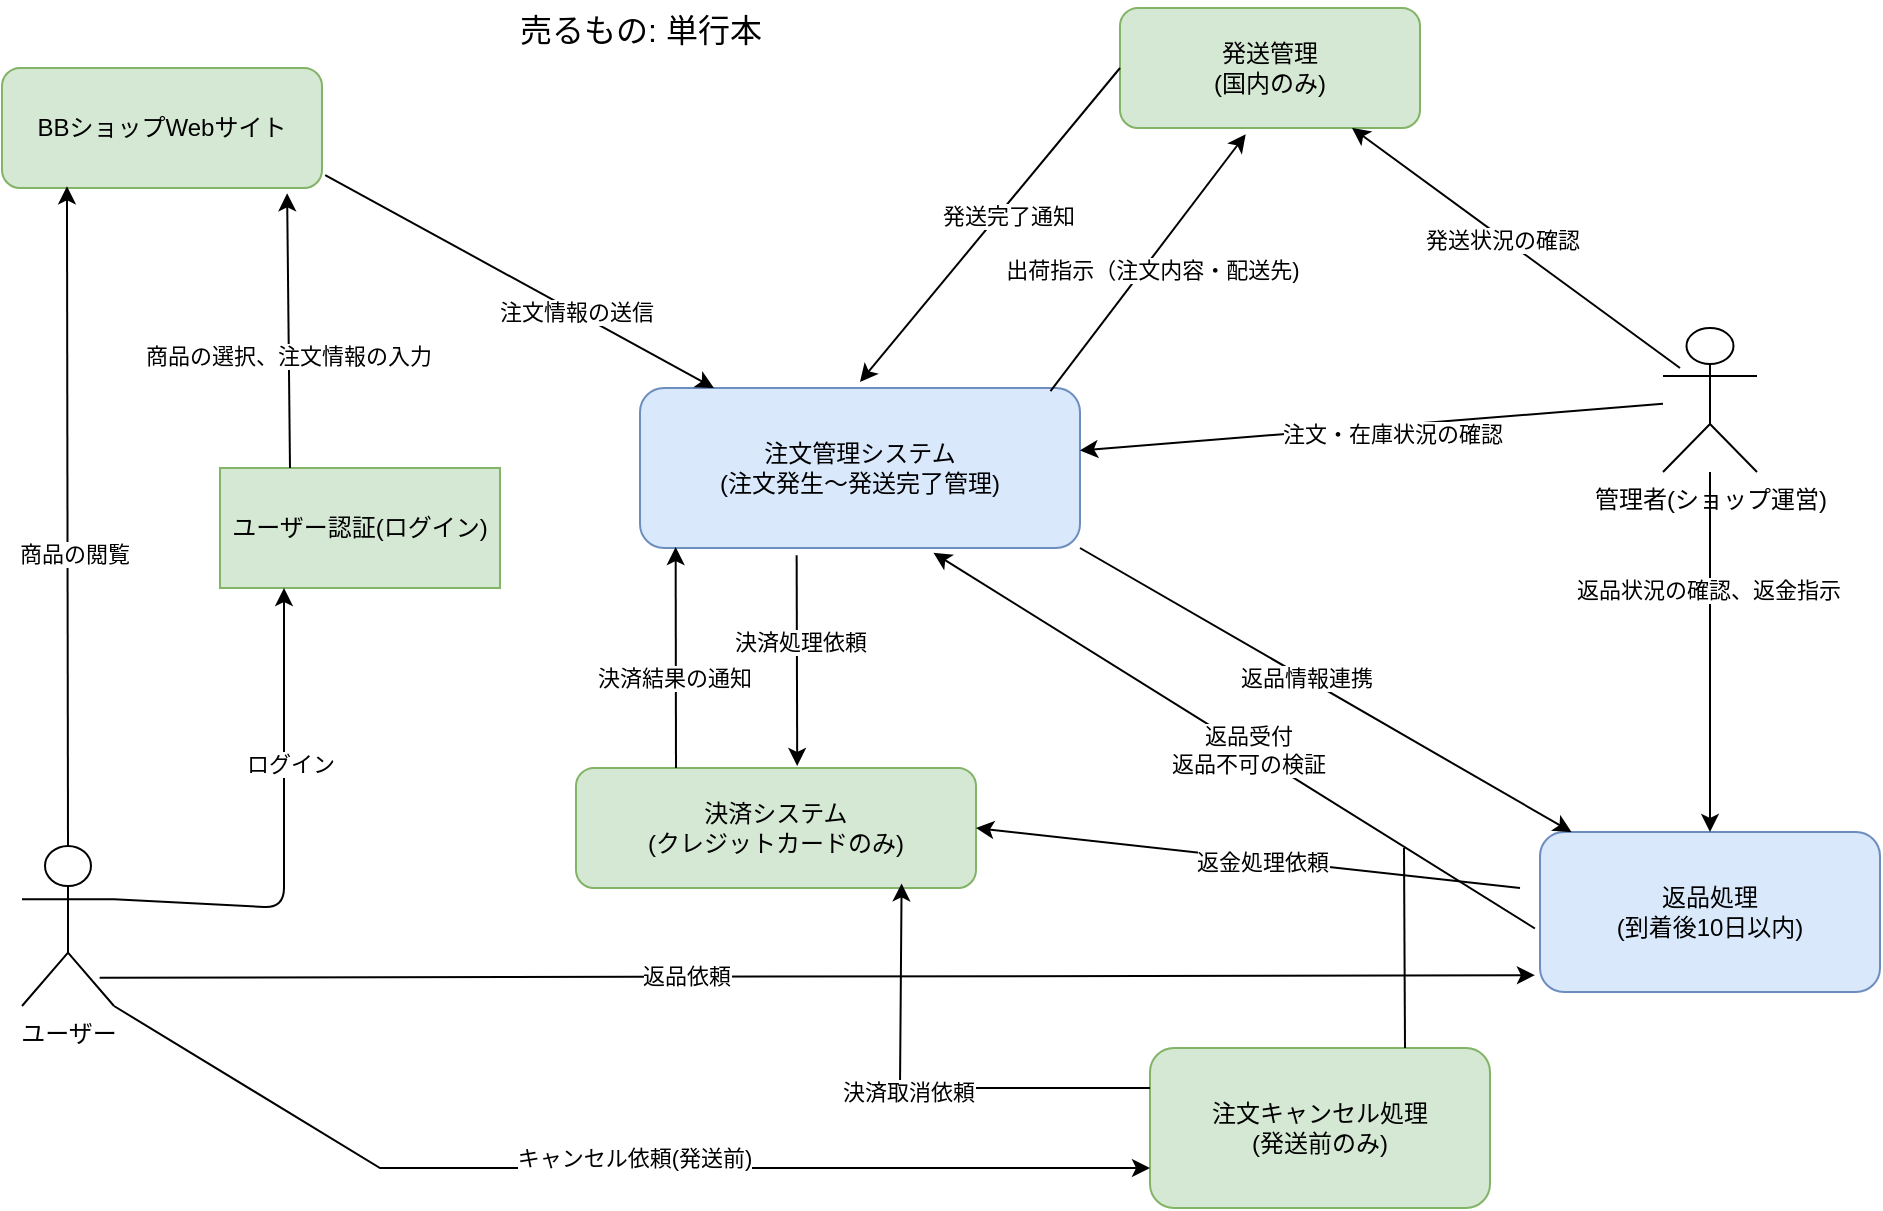 <mxfile>
    <diagram id="orderSystem" name="BBショップ注文管理システム">
        <mxGraphModel dx="492" dy="467" grid="1" gridSize="10" guides="1" tooltips="1" connect="1" arrows="1" fold="1" page="1" pageScale="1" pageWidth="827" pageHeight="1169" math="0" shadow="0">
            <root>
                <mxCell id="0"/>
                <mxCell id="1" parent="0"/>
                <mxCell id="website" value="BBショップWebサイト" style="shape=rectangle;rounded=1;whiteSpace=wrap;html=1;fillColor=#d5e8d4;strokeColor=#82b366;" parent="1" vertex="1">
                    <mxGeometry x="31" y="140" width="160" height="60" as="geometry"/>
                </mxCell>
                <mxCell id="orderSystemBox" value="注文管理システム&#xa;(注文発生～発送完了管理)" style="shape=rectangle;rounded=1;whiteSpace=wrap;html=1;fillColor=#dae8fc;strokeColor=#6c8ebf;" parent="1" vertex="1">
                    <mxGeometry x="350" y="300" width="220" height="80" as="geometry"/>
                </mxCell>
                <mxCell id="payment" value="決済システム&#xa;(クレジットカードのみ)" style="shape=rectangle;rounded=1;whiteSpace=wrap;html=1;fillColor=#d5e8d4;strokeColor=#82b366;" parent="1" vertex="1">
                    <mxGeometry x="318" y="490" width="200" height="60" as="geometry"/>
                </mxCell>
                <mxCell id="shipping" value="発送管理&#xa;(国内のみ)" style="shape=rectangle;rounded=1;whiteSpace=wrap;html=1;fillColor=#d5e8d4;strokeColor=#82b366;" parent="1" vertex="1">
                    <mxGeometry x="590" y="110" width="150" height="60" as="geometry"/>
                </mxCell>
                <mxCell id="return" value="返品処理&lt;br&gt;(到着後10日以内)" style="shape=rectangle;rounded=1;whiteSpace=wrap;html=1;fillColor=#dae8fc;strokeColor=#6c8ebf;" parent="1" vertex="1">
                    <mxGeometry x="800" y="522" width="170" height="80" as="geometry"/>
                </mxCell>
                <mxCell id="edge1" style="exitX=0.5;exitY=0;exitDx=0;exitDy=0;exitPerimeter=0;entryX=0.203;entryY=0.986;entryDx=0;entryDy=0;entryPerimeter=0;" parent="1" source="uSMqebVrDV0d1Eh629MW-26" target="website" edge="1">
                    <mxGeometry relative="1" as="geometry">
                        <mxPoint x="214.926" y="545" as="sourcePoint"/>
                    </mxGeometry>
                </mxCell>
                <mxCell id="uSMqebVrDV0d1Eh629MW-1" value="商品の閲覧" style="edgeLabel;html=1;align=center;verticalAlign=middle;resizable=0;points=[];" parent="edge1" vertex="1" connectable="0">
                    <mxGeometry x="-0.116" y="-3" relative="1" as="geometry">
                        <mxPoint as="offset"/>
                    </mxGeometry>
                </mxCell>
                <mxCell id="edge2" style="exitX=1.01;exitY=0.892;exitDx=0;exitDy=0;exitPerimeter=0;" parent="1" source="website" target="orderSystemBox" edge="1">
                    <mxGeometry relative="1" as="geometry"/>
                </mxCell>
                <mxCell id="uSMqebVrDV0d1Eh629MW-2" value="注文情報の送信" style="edgeLabel;html=1;align=center;verticalAlign=middle;resizable=0;points=[];" parent="edge2" vertex="1" connectable="0">
                    <mxGeometry x="0.289" relative="1" as="geometry">
                        <mxPoint as="offset"/>
                    </mxGeometry>
                </mxCell>
                <mxCell id="edge3" style="exitX=0.356;exitY=1.046;exitDx=0;exitDy=0;exitPerimeter=0;entryX=0.553;entryY=-0.017;entryDx=0;entryDy=0;entryPerimeter=0;" parent="1" source="orderSystemBox" target="payment" edge="1">
                    <mxGeometry relative="1" as="geometry"/>
                </mxCell>
                <mxCell id="uSMqebVrDV0d1Eh629MW-4" value="Text" style="edgeLabel;html=1;align=center;verticalAlign=middle;resizable=0;points=[];" parent="edge3" vertex="1" connectable="0">
                    <mxGeometry x="-0.183" y="1" relative="1" as="geometry">
                        <mxPoint as="offset"/>
                    </mxGeometry>
                </mxCell>
                <mxCell id="uSMqebVrDV0d1Eh629MW-5" value="決済処理依頼" style="edgeLabel;html=1;align=center;verticalAlign=middle;resizable=0;points=[];" parent="edge3" vertex="1" connectable="0">
                    <mxGeometry x="-0.183" y="1" relative="1" as="geometry">
                        <mxPoint as="offset"/>
                    </mxGeometry>
                </mxCell>
                <mxCell id="edge4" style="exitX=0.933;exitY=0.02;exitDx=0;exitDy=0;exitPerimeter=0;entryX=0.419;entryY=1.053;entryDx=0;entryDy=0;entryPerimeter=0;" parent="1" source="orderSystemBox" target="shipping" edge="1">
                    <mxGeometry relative="1" as="geometry"/>
                </mxCell>
                <mxCell id="uSMqebVrDV0d1Eh629MW-10" value="出荷指示（注文内容・配送先)" style="edgeLabel;html=1;align=center;verticalAlign=middle;resizable=0;points=[];" parent="edge4" vertex="1" connectable="0">
                    <mxGeometry x="-0.026" y="-2" relative="1" as="geometry">
                        <mxPoint x="1" as="offset"/>
                    </mxGeometry>
                </mxCell>
                <mxCell id="edge5" style="exitX=1;exitY=1;exitDx=0;exitDy=0;" parent="1" source="orderSystemBox" target="return" edge="1">
                    <mxGeometry relative="1" as="geometry"/>
                </mxCell>
                <mxCell id="uSMqebVrDV0d1Eh629MW-3" value="返品情報連携" style="edgeLabel;html=1;align=center;verticalAlign=middle;resizable=0;points=[];" parent="edge5" vertex="1" connectable="0">
                    <mxGeometry x="-0.084" relative="1" as="geometry">
                        <mxPoint as="offset"/>
                    </mxGeometry>
                </mxCell>
                <mxCell id="edge6" style="" parent="1" source="uSMqebVrDV0d1Eh629MW-57" target="orderSystemBox" edge="1">
                    <mxGeometry relative="1" as="geometry">
                        <mxPoint x="810" y="323.529" as="sourcePoint"/>
                    </mxGeometry>
                </mxCell>
                <mxCell id="uSMqebVrDV0d1Eh629MW-16" value="注文・在庫状況の確認" style="edgeLabel;html=1;align=center;verticalAlign=middle;resizable=0;points=[];" parent="edge6" vertex="1" connectable="0">
                    <mxGeometry x="-0.066" y="4" relative="1" as="geometry">
                        <mxPoint as="offset"/>
                    </mxGeometry>
                </mxCell>
                <mxCell id="edge7" style="exitX=0.181;exitY=0.278;exitDx=0;exitDy=0;exitPerimeter=0;" parent="1" source="uSMqebVrDV0d1Eh629MW-57" target="shipping" edge="1">
                    <mxGeometry relative="1" as="geometry">
                        <mxPoint x="848.333" y="290.0" as="sourcePoint"/>
                    </mxGeometry>
                </mxCell>
                <mxCell id="uSMqebVrDV0d1Eh629MW-51" value="発送状況の確認" style="edgeLabel;html=1;align=center;verticalAlign=middle;resizable=0;points=[];" parent="edge7" vertex="1" connectable="0">
                    <mxGeometry x="0.081" y="1" relative="1" as="geometry">
                        <mxPoint as="offset"/>
                    </mxGeometry>
                </mxCell>
                <mxCell id="edge8" style="" parent="1" source="uSMqebVrDV0d1Eh629MW-57" target="return" edge="1">
                    <mxGeometry relative="1" as="geometry">
                        <mxPoint x="885" y="350.0" as="sourcePoint"/>
                    </mxGeometry>
                </mxCell>
                <mxCell id="uSMqebVrDV0d1Eh629MW-17" value="返品状況の確認、返金指示" style="edgeLabel;html=1;align=center;verticalAlign=middle;resizable=0;points=[];" parent="edge8" vertex="1" connectable="0">
                    <mxGeometry x="-0.347" y="-1" relative="1" as="geometry">
                        <mxPoint as="offset"/>
                    </mxGeometry>
                </mxCell>
                <mxCell id="uSMqebVrDV0d1Eh629MW-6" style="entryX=0.081;entryY=0.994;entryDx=0;entryDy=0;entryPerimeter=0;exitX=0.25;exitY=0;exitDx=0;exitDy=0;" parent="1" source="payment" target="orderSystemBox" edge="1">
                    <mxGeometry relative="1" as="geometry">
                        <mxPoint x="319" y="390" as="sourcePoint"/>
                        <mxPoint x="240" y="450" as="targetPoint"/>
                    </mxGeometry>
                </mxCell>
                <mxCell id="uSMqebVrDV0d1Eh629MW-7" value="決済結果の通知" style="edgeLabel;html=1;align=center;verticalAlign=middle;resizable=0;points=[];" parent="uSMqebVrDV0d1Eh629MW-6" vertex="1" connectable="0">
                    <mxGeometry x="-0.183" y="1" relative="1" as="geometry">
                        <mxPoint as="offset"/>
                    </mxGeometry>
                </mxCell>
                <mxCell id="uSMqebVrDV0d1Eh629MW-13" style="exitX=0;exitY=0.5;exitDx=0;exitDy=0;" parent="1" source="shipping" edge="1">
                    <mxGeometry relative="1" as="geometry">
                        <mxPoint x="460" y="307" as="sourcePoint"/>
                        <mxPoint x="460" y="297" as="targetPoint"/>
                    </mxGeometry>
                </mxCell>
                <mxCell id="uSMqebVrDV0d1Eh629MW-14" value="&lt;span style=&quot;color: rgba(0, 0, 0, 0); font-family: monospace; font-size: 0px; text-align: start; background-color: rgb(236, 236, 236);&quot;&gt;%3CmxGraphModel%3E%3Croot%3E%3CmxCell%20id%3D%220%22%2F%3E%3CmxCell%20id%3D%221%22%20parent%3D%220%22%2F%3E%3CmxCell%20id%3D%222%22%20style%3D%22exitX%3D0.818%3BexitY%3D-0.043%3BexitDx%3D0%3BexitDy%3D0%3BexitPerimeter%3D0%3B%22%20edge%3D%221%22%20parent%3D%221%22%3E%3CmxGeometry%20relative%3D%221%22%20as%3D%22geometry%22%3E%3CmxPoint%20x%3D%22530%22%20y%3D%22297%22%20as%3D%22sourcePoint%22%2F%3E%3CmxPoint%20x%3D%22602%22%20y%3D%22130%22%20as%3D%22targetPoint%22%2F%3E%3C%2FmxGeometry%3E%3C%2FmxCell%3E%3CmxCell%20id%3D%223%22%20value%3D%22%E5%87%BA%E8%8D%B7%E6%8C%87%E7%A4%BA%EF%BC%88%E6%B3%A8%E6%96%87%E5%86%85%E5%AE%B9%E3%83%BB%E9%85%8D%E9%80%81%E5%85%88)%22%20style%3D%22edgeLabel%3Bhtml%3D1%3Balign%3Dcenter%3BverticalAlign%3Dmiddle%3Bresizable%3D0%3Bpoints%3D%5B%5D%3B%22%20vertex%3D%221%22%20connectable%3D%220%22%20parent%3D%222%22%3E%3CmxGeometry%20x%3D%22-0.026%22%20y%3D%22-2%22%20relative%3D%221%22%20as%3D%22geometry%22%3E%3CmxPoint%20x%3D%221%22%20as%3D%22offset%22%2F%3E%3C%2FmxGeometry%3E%3C%2FmxCell%3E%3C%2Froot%3E%3C%2FmxGraphModel%3E&lt;/span&gt;" style="edgeLabel;html=1;align=center;verticalAlign=middle;resizable=0;points=[];" parent="uSMqebVrDV0d1Eh629MW-13" vertex="1" connectable="0">
                    <mxGeometry x="-0.026" y="-2" relative="1" as="geometry">
                        <mxPoint x="1" as="offset"/>
                    </mxGeometry>
                </mxCell>
                <mxCell id="uSMqebVrDV0d1Eh629MW-15" value="発送完了通知" style="edgeLabel;html=1;align=center;verticalAlign=middle;resizable=0;points=[];" parent="uSMqebVrDV0d1Eh629MW-13" vertex="1" connectable="0">
                    <mxGeometry x="-0.099" y="3" relative="1" as="geometry">
                        <mxPoint y="1" as="offset"/>
                    </mxGeometry>
                </mxCell>
                <mxCell id="uSMqebVrDV0d1Eh629MW-18" style="entryX=0.667;entryY=1.03;entryDx=0;entryDy=0;exitX=-0.015;exitY=0.603;exitDx=0;exitDy=0;exitPerimeter=0;entryPerimeter=0;" parent="1" source="return" target="orderSystemBox" edge="1">
                    <mxGeometry relative="1" as="geometry">
                        <mxPoint x="790" y="480" as="sourcePoint"/>
                        <mxPoint x="890" y="546" as="targetPoint"/>
                    </mxGeometry>
                </mxCell>
                <mxCell id="uSMqebVrDV0d1Eh629MW-19" value="&lt;span style=&quot;color: rgba(0, 0, 0, 0); font-family: monospace; font-size: 0px; text-align: start; background-color: rgb(236, 236, 236);&quot;&gt;%3CmxGraphModel%3E%3Croot%3E%3CmxCell%20id%3D%220%22%2F%3E%3CmxCell%20id%3D%221%22%20parent%3D%220%22%2F%3E%3CmxCell%20id%3D%222%22%20edge%3D%221%22%20parent%3D%221%22%3E%3CmxGeometry%20relative%3D%221%22%20as%3D%22geometry%22%3E%3CmxPoint%20x%3D%22570%22%20y%3D%22376%22%20as%3D%22sourcePoint%22%2F%3E%3CmxPoint%20x%3D%22800%22%20y%3D%22452%22%20as%3D%22targetPoint%22%2F%3E%3C%2FmxGeometry%3E%3C%2FmxCell%3E%3CmxCell%20id%3D%223%22%20value%3D%22%E8%BF%94%E5%93%81%E4%BE%9D%E9%A0%BC%E3%81%AE%E9%80%9A%E7%9F%A5%22%20style%3D%22edgeLabel%3Bhtml%3D1%3Balign%3Dcenter%3BverticalAlign%3Dmiddle%3Bresizable%3D0%3Bpoints%3D%5B%5D%3B%22%20vertex%3D%221%22%20connectable%3D%220%22%20parent%3D%222%22%3E%3CmxGeometry%20x%3D%22-0.084%22%20relative%3D%221%22%20as%3D%22geometry%22%3E%3CmxPoint%20as%3D%22offset%22%2F%3E%3C%2FmxGeometry%3E%3C%2FmxCell%3E%3C%2Froot%3E%3C%2FmxGraphModel%3E&lt;/span&gt;" style="edgeLabel;html=1;align=center;verticalAlign=middle;resizable=0;points=[];" parent="uSMqebVrDV0d1Eh629MW-18" vertex="1" connectable="0">
                    <mxGeometry x="-0.084" relative="1" as="geometry">
                        <mxPoint as="offset"/>
                    </mxGeometry>
                </mxCell>
                <mxCell id="uSMqebVrDV0d1Eh629MW-20" value="返品受付&lt;div&gt;返品不可の検証&lt;/div&gt;" style="edgeLabel;html=1;align=center;verticalAlign=middle;resizable=0;points=[];" parent="uSMqebVrDV0d1Eh629MW-18" vertex="1" connectable="0">
                    <mxGeometry x="-0.051" relative="1" as="geometry">
                        <mxPoint x="-1" as="offset"/>
                    </mxGeometry>
                </mxCell>
                <mxCell id="uSMqebVrDV0d1Eh629MW-23" style="entryX=-0.015;entryY=0.895;entryDx=0;entryDy=0;entryPerimeter=0;exitX=0.844;exitY=0.824;exitDx=0;exitDy=0;exitPerimeter=0;" parent="1" source="uSMqebVrDV0d1Eh629MW-26" target="return" edge="1">
                    <mxGeometry relative="1" as="geometry">
                        <mxPoint x="275" y="570" as="sourcePoint"/>
                        <mxPoint x="402" y="600" as="targetPoint"/>
                    </mxGeometry>
                </mxCell>
                <mxCell id="uSMqebVrDV0d1Eh629MW-24" value="返品依頼" style="edgeLabel;html=1;align=center;verticalAlign=middle;resizable=0;points=[];" parent="uSMqebVrDV0d1Eh629MW-23" vertex="1" connectable="0">
                    <mxGeometry x="-0.183" y="1" relative="1" as="geometry">
                        <mxPoint as="offset"/>
                    </mxGeometry>
                </mxCell>
                <mxCell id="uSMqebVrDV0d1Eh629MW-26" value="ユーザー" style="shape=umlActor;verticalLabelPosition=bottom;verticalAlign=top;html=1;outlineConnect=0;" parent="1" vertex="1">
                    <mxGeometry x="41" y="529" width="46" height="80" as="geometry"/>
                </mxCell>
                <mxCell id="uSMqebVrDV0d1Eh629MW-29" value="ユーザー認証(ログイン)" style="rounded=0;whiteSpace=wrap;html=1;fillColor=#d5e8d4;strokeColor=#82b366;" parent="1" vertex="1">
                    <mxGeometry x="140" y="340" width="140" height="60" as="geometry"/>
                </mxCell>
                <mxCell id="uSMqebVrDV0d1Eh629MW-32" style="exitX=0.25;exitY=0;exitDx=0;exitDy=0;entryX=0.891;entryY=1.044;entryDx=0;entryDy=0;entryPerimeter=0;" parent="1" source="uSMqebVrDV0d1Eh629MW-29" target="website" edge="1">
                    <mxGeometry relative="1" as="geometry">
                        <mxPoint x="180" y="310" as="sourcePoint"/>
                        <mxPoint x="180" y="200" as="targetPoint"/>
                    </mxGeometry>
                </mxCell>
                <mxCell id="uSMqebVrDV0d1Eh629MW-33" value="商品の選択、注文情報の入力" style="edgeLabel;html=1;align=center;verticalAlign=middle;resizable=0;points=[];" parent="uSMqebVrDV0d1Eh629MW-32" vertex="1" connectable="0">
                    <mxGeometry x="-0.183" y="1" relative="1" as="geometry">
                        <mxPoint as="offset"/>
                    </mxGeometry>
                </mxCell>
                <mxCell id="uSMqebVrDV0d1Eh629MW-34" style="entryX=0.25;entryY=1;entryDx=0;entryDy=0;exitX=1;exitY=0.333;exitDx=0;exitDy=0;exitPerimeter=0;" parent="1" source="uSMqebVrDV0d1Eh629MW-26" edge="1">
                    <mxGeometry relative="1" as="geometry">
                        <mxPoint x="107" y="560" as="sourcePoint"/>
                        <mxPoint x="172" y="400" as="targetPoint"/>
                        <Array as="points">
                            <mxPoint x="172" y="560"/>
                        </Array>
                    </mxGeometry>
                </mxCell>
                <mxCell id="uSMqebVrDV0d1Eh629MW-50" value="ログイン" style="edgeLabel;html=1;align=center;verticalAlign=middle;resizable=0;points=[];" parent="uSMqebVrDV0d1Eh629MW-34" vertex="1" connectable="0">
                    <mxGeometry x="0.287" y="-3" relative="1" as="geometry">
                        <mxPoint as="offset"/>
                    </mxGeometry>
                </mxCell>
                <mxCell id="uSMqebVrDV0d1Eh629MW-37" value="&lt;font style=&quot;font-size: 16px;&quot;&gt;売るもの: 単行本&lt;/font&gt;" style="text;html=1;align=center;verticalAlign=middle;resizable=0;points=[];autosize=1;strokeColor=none;fillColor=default;" parent="1" vertex="1">
                    <mxGeometry x="280" y="106" width="140" height="30" as="geometry"/>
                </mxCell>
                <mxCell id="uSMqebVrDV0d1Eh629MW-44" value="注文キャンセル処理&lt;br&gt;(発送前のみ)" style="shape=rectangle;rounded=1;whiteSpace=wrap;html=1;fillColor=#d5e8d4;strokeColor=#82b366;" parent="1" vertex="1">
                    <mxGeometry x="605" y="630" width="170" height="80" as="geometry"/>
                </mxCell>
                <mxCell id="uSMqebVrDV0d1Eh629MW-45" value="" style="endArrow=none;html=1;rounded=0;exitX=0.75;exitY=0;exitDx=0;exitDy=0;" parent="1" source="uSMqebVrDV0d1Eh629MW-44" edge="1">
                    <mxGeometry width="50" height="50" relative="1" as="geometry">
                        <mxPoint x="480" y="570" as="sourcePoint"/>
                        <mxPoint x="732" y="530" as="targetPoint"/>
                    </mxGeometry>
                </mxCell>
                <mxCell id="uSMqebVrDV0d1Eh629MW-46" value="" style="endArrow=classic;html=1;rounded=0;exitX=0;exitY=0.25;exitDx=0;exitDy=0;entryX=0.814;entryY=0.962;entryDx=0;entryDy=0;entryPerimeter=0;" parent="1" source="uSMqebVrDV0d1Eh629MW-44" target="payment" edge="1">
                    <mxGeometry width="50" height="50" relative="1" as="geometry">
                        <mxPoint x="480" y="570" as="sourcePoint"/>
                        <mxPoint x="530" y="520" as="targetPoint"/>
                        <Array as="points">
                            <mxPoint x="480" y="650"/>
                        </Array>
                    </mxGeometry>
                </mxCell>
                <mxCell id="uSMqebVrDV0d1Eh629MW-47" value="決済取消依頼" style="edgeLabel;html=1;align=center;verticalAlign=middle;resizable=0;points=[];" parent="uSMqebVrDV0d1Eh629MW-46" vertex="1" connectable="0">
                    <mxGeometry x="0.067" y="2" relative="1" as="geometry">
                        <mxPoint as="offset"/>
                    </mxGeometry>
                </mxCell>
                <mxCell id="uSMqebVrDV0d1Eh629MW-48" value="" style="endArrow=classic;html=1;rounded=0;entryX=1;entryY=0.5;entryDx=0;entryDy=0;" parent="1" target="payment" edge="1">
                    <mxGeometry width="50" height="50" relative="1" as="geometry">
                        <mxPoint x="790" y="550" as="sourcePoint"/>
                        <mxPoint x="580" y="410" as="targetPoint"/>
                    </mxGeometry>
                </mxCell>
                <mxCell id="uSMqebVrDV0d1Eh629MW-49" value="返金処理依頼" style="edgeLabel;html=1;align=center;verticalAlign=middle;resizable=0;points=[];" parent="uSMqebVrDV0d1Eh629MW-48" vertex="1" connectable="0">
                    <mxGeometry x="-0.053" y="1" relative="1" as="geometry">
                        <mxPoint as="offset"/>
                    </mxGeometry>
                </mxCell>
                <mxCell id="uSMqebVrDV0d1Eh629MW-55" value="" style="endArrow=classic;html=1;rounded=0;entryX=0;entryY=0.75;entryDx=0;entryDy=0;exitX=1;exitY=1;exitDx=0;exitDy=0;exitPerimeter=0;" parent="1" source="uSMqebVrDV0d1Eh629MW-26" target="uSMqebVrDV0d1Eh629MW-44" edge="1">
                    <mxGeometry width="50" height="50" relative="1" as="geometry">
                        <mxPoint x="70" y="610" as="sourcePoint"/>
                        <mxPoint x="290" y="645" as="targetPoint"/>
                        <Array as="points">
                            <mxPoint x="220" y="690"/>
                        </Array>
                    </mxGeometry>
                </mxCell>
                <mxCell id="uSMqebVrDV0d1Eh629MW-56" value="キャンセル依頼(発送前)" style="edgeLabel;html=1;align=center;verticalAlign=middle;resizable=0;points=[];" parent="uSMqebVrDV0d1Eh629MW-55" vertex="1" connectable="0">
                    <mxGeometry x="0.045" y="5" relative="1" as="geometry">
                        <mxPoint as="offset"/>
                    </mxGeometry>
                </mxCell>
                <mxCell id="uSMqebVrDV0d1Eh629MW-57" value="管理者(ショップ運営)" style="shape=umlActor;verticalLabelPosition=bottom;verticalAlign=top;html=1;" parent="1" vertex="1">
                    <mxGeometry x="861.5" y="270" width="47" height="72" as="geometry"/>
                </mxCell>
            </root>
        </mxGraphModel>
    </diagram>
</mxfile>